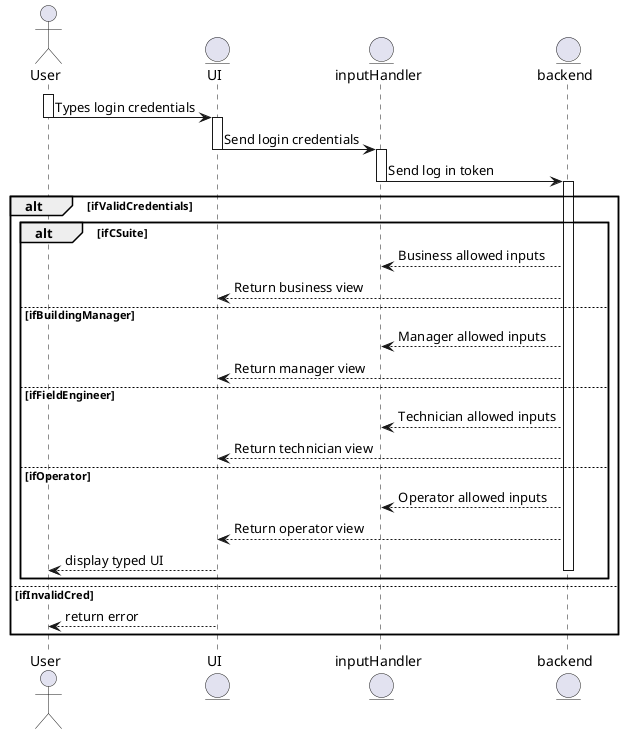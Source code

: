 @startuml ABasicSeqDiagram

actor User
entity UI
entity inputHandler 
entity backend

activate User 
User -> UI: Types login credentials
deactivate User 

activate UI
UI -> inputHandler: Send login credentials
deactivate UI

' waits for the backend to return. Ensures error handling is done gracefully.
activate inputHandler
inputHandler -> backend: Send log in token
deactivate inputHandler

activate backend
alt ifValidCredentials
    alt ifCSuite
    backend --> inputHandler: Business allowed inputs
    backend --> UI: Return business view
    else ifBuildingManager
    backend --> inputHandler: Manager allowed inputs
    backend --> UI: Return manager view
    else ifFieldEngineer
    backend --> inputHandler: Technician allowed inputs
    backend --> UI: Return technician view
    else ifOperator
    backend --> inputHandler: Operator allowed inputs
    backend --> UI: Return operator view    
UI --> User: display typed UI
deactivate backend
end

'User is now logged in with a simple UI availible to them
activate UI
else ifInvalidCred
UI --> User: return error
end
deactivate UI

@enduml